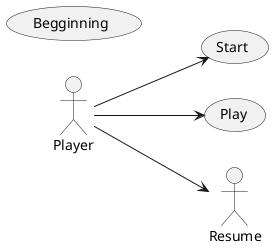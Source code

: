 @startuml actorsUseCaseDiagram
left to right direction
actor Player
usecase Start
usecase Play
usecase Begginning

Player --> Start
Player --> Play
Player --> Resume
@enduml